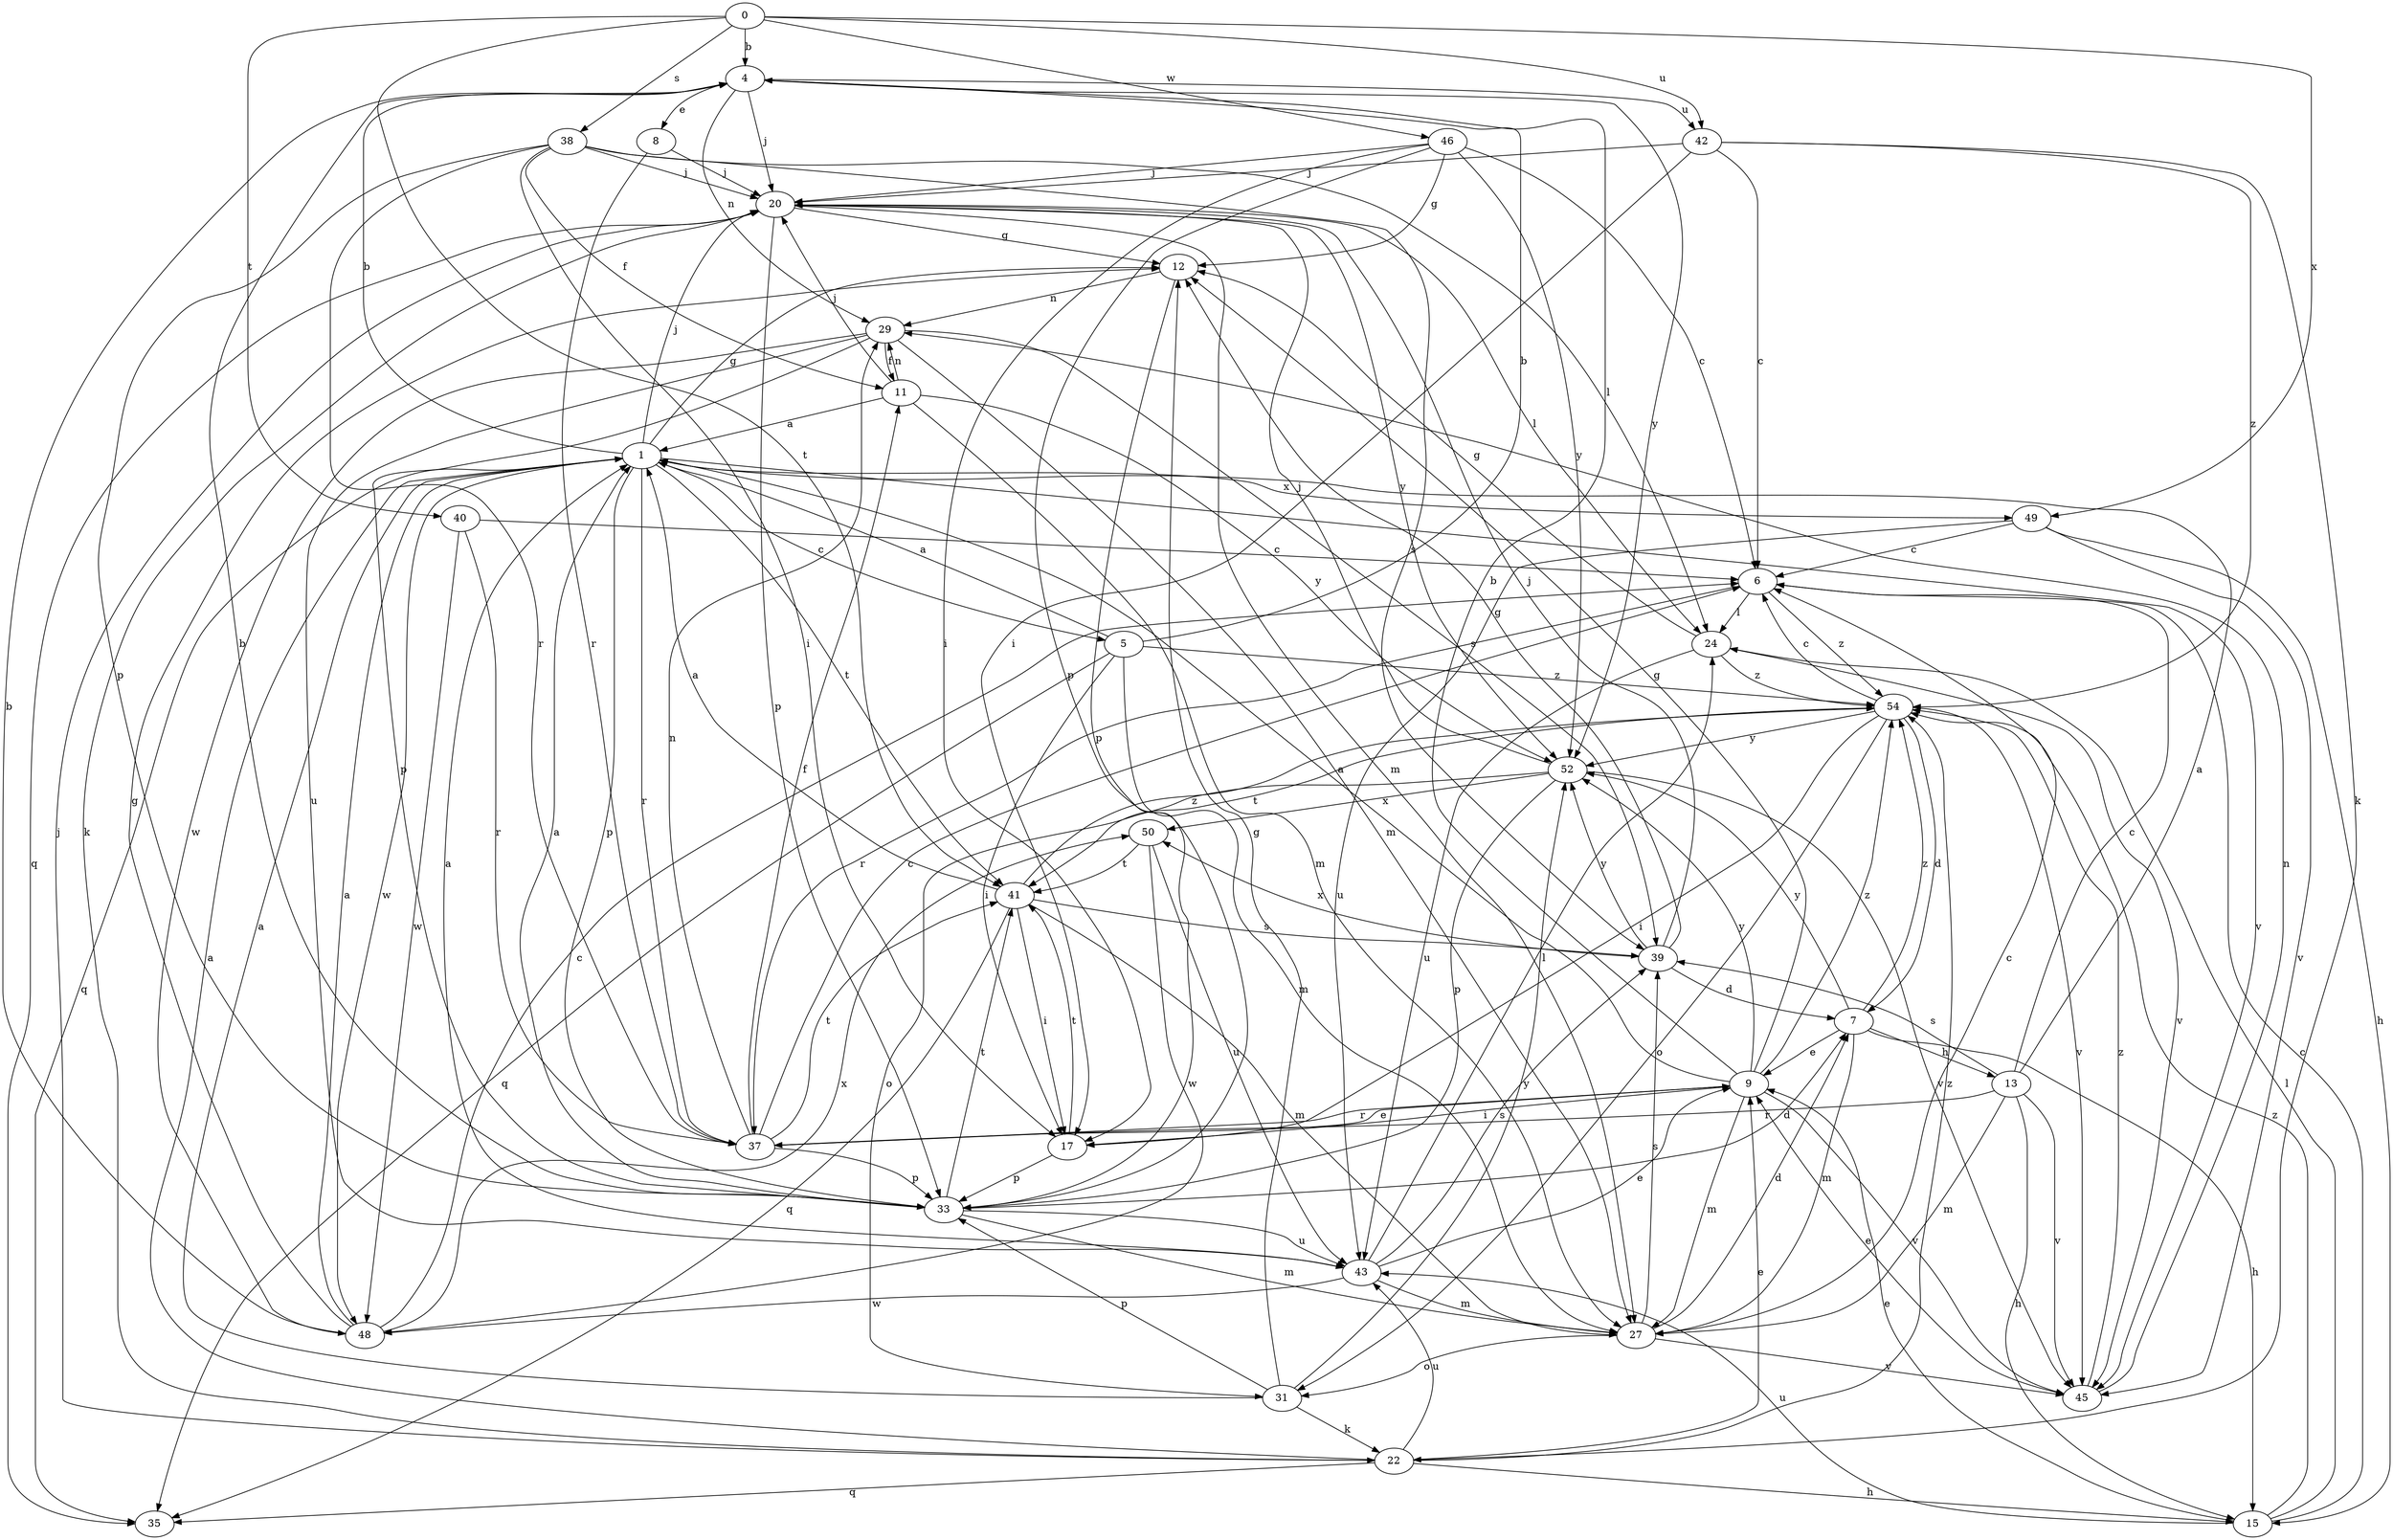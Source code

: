 strict digraph  {
0;
1;
4;
5;
6;
7;
8;
9;
11;
12;
13;
15;
17;
20;
22;
24;
27;
29;
31;
33;
35;
37;
38;
39;
40;
41;
42;
43;
45;
46;
48;
49;
50;
52;
54;
0 -> 4  [label=b];
0 -> 38  [label=s];
0 -> 40  [label=t];
0 -> 41  [label=t];
0 -> 42  [label=u];
0 -> 46  [label=w];
0 -> 49  [label=x];
1 -> 4  [label=b];
1 -> 5  [label=c];
1 -> 12  [label=g];
1 -> 20  [label=j];
1 -> 33  [label=p];
1 -> 35  [label=q];
1 -> 37  [label=r];
1 -> 41  [label=t];
1 -> 45  [label=v];
1 -> 48  [label=w];
1 -> 49  [label=x];
4 -> 8  [label=e];
4 -> 20  [label=j];
4 -> 29  [label=n];
4 -> 42  [label=u];
4 -> 52  [label=y];
5 -> 1  [label=a];
5 -> 4  [label=b];
5 -> 17  [label=i];
5 -> 27  [label=m];
5 -> 35  [label=q];
5 -> 54  [label=z];
6 -> 24  [label=l];
6 -> 37  [label=r];
6 -> 54  [label=z];
7 -> 9  [label=e];
7 -> 13  [label=h];
7 -> 15  [label=h];
7 -> 27  [label=m];
7 -> 52  [label=y];
7 -> 54  [label=z];
8 -> 20  [label=j];
8 -> 37  [label=r];
9 -> 1  [label=a];
9 -> 4  [label=b];
9 -> 12  [label=g];
9 -> 17  [label=i];
9 -> 27  [label=m];
9 -> 37  [label=r];
9 -> 45  [label=v];
9 -> 52  [label=y];
9 -> 54  [label=z];
11 -> 1  [label=a];
11 -> 20  [label=j];
11 -> 27  [label=m];
11 -> 29  [label=n];
11 -> 52  [label=y];
12 -> 29  [label=n];
12 -> 33  [label=p];
13 -> 1  [label=a];
13 -> 6  [label=c];
13 -> 15  [label=h];
13 -> 27  [label=m];
13 -> 37  [label=r];
13 -> 39  [label=s];
13 -> 45  [label=v];
15 -> 6  [label=c];
15 -> 9  [label=e];
15 -> 24  [label=l];
15 -> 43  [label=u];
15 -> 54  [label=z];
17 -> 33  [label=p];
17 -> 41  [label=t];
20 -> 12  [label=g];
20 -> 22  [label=k];
20 -> 24  [label=l];
20 -> 27  [label=m];
20 -> 33  [label=p];
20 -> 35  [label=q];
20 -> 52  [label=y];
22 -> 1  [label=a];
22 -> 9  [label=e];
22 -> 15  [label=h];
22 -> 20  [label=j];
22 -> 35  [label=q];
22 -> 43  [label=u];
22 -> 54  [label=z];
24 -> 12  [label=g];
24 -> 43  [label=u];
24 -> 45  [label=v];
24 -> 54  [label=z];
27 -> 6  [label=c];
27 -> 7  [label=d];
27 -> 31  [label=o];
27 -> 39  [label=s];
27 -> 45  [label=v];
29 -> 11  [label=f];
29 -> 27  [label=m];
29 -> 33  [label=p];
29 -> 39  [label=s];
29 -> 43  [label=u];
29 -> 48  [label=w];
31 -> 1  [label=a];
31 -> 12  [label=g];
31 -> 22  [label=k];
31 -> 33  [label=p];
31 -> 52  [label=y];
33 -> 1  [label=a];
33 -> 4  [label=b];
33 -> 7  [label=d];
33 -> 27  [label=m];
33 -> 41  [label=t];
33 -> 43  [label=u];
37 -> 6  [label=c];
37 -> 9  [label=e];
37 -> 11  [label=f];
37 -> 29  [label=n];
37 -> 33  [label=p];
37 -> 41  [label=t];
38 -> 11  [label=f];
38 -> 17  [label=i];
38 -> 20  [label=j];
38 -> 24  [label=l];
38 -> 33  [label=p];
38 -> 37  [label=r];
38 -> 39  [label=s];
39 -> 7  [label=d];
39 -> 12  [label=g];
39 -> 20  [label=j];
39 -> 50  [label=x];
39 -> 52  [label=y];
40 -> 6  [label=c];
40 -> 37  [label=r];
40 -> 48  [label=w];
41 -> 1  [label=a];
41 -> 17  [label=i];
41 -> 27  [label=m];
41 -> 35  [label=q];
41 -> 39  [label=s];
41 -> 54  [label=z];
42 -> 6  [label=c];
42 -> 17  [label=i];
42 -> 20  [label=j];
42 -> 22  [label=k];
42 -> 54  [label=z];
43 -> 1  [label=a];
43 -> 9  [label=e];
43 -> 24  [label=l];
43 -> 27  [label=m];
43 -> 39  [label=s];
43 -> 48  [label=w];
45 -> 9  [label=e];
45 -> 29  [label=n];
45 -> 54  [label=z];
46 -> 6  [label=c];
46 -> 12  [label=g];
46 -> 17  [label=i];
46 -> 20  [label=j];
46 -> 33  [label=p];
46 -> 52  [label=y];
48 -> 1  [label=a];
48 -> 4  [label=b];
48 -> 6  [label=c];
48 -> 12  [label=g];
48 -> 50  [label=x];
49 -> 6  [label=c];
49 -> 15  [label=h];
49 -> 43  [label=u];
49 -> 45  [label=v];
50 -> 41  [label=t];
50 -> 43  [label=u];
50 -> 48  [label=w];
52 -> 20  [label=j];
52 -> 31  [label=o];
52 -> 33  [label=p];
52 -> 45  [label=v];
52 -> 50  [label=x];
54 -> 6  [label=c];
54 -> 7  [label=d];
54 -> 17  [label=i];
54 -> 31  [label=o];
54 -> 41  [label=t];
54 -> 45  [label=v];
54 -> 52  [label=y];
}
